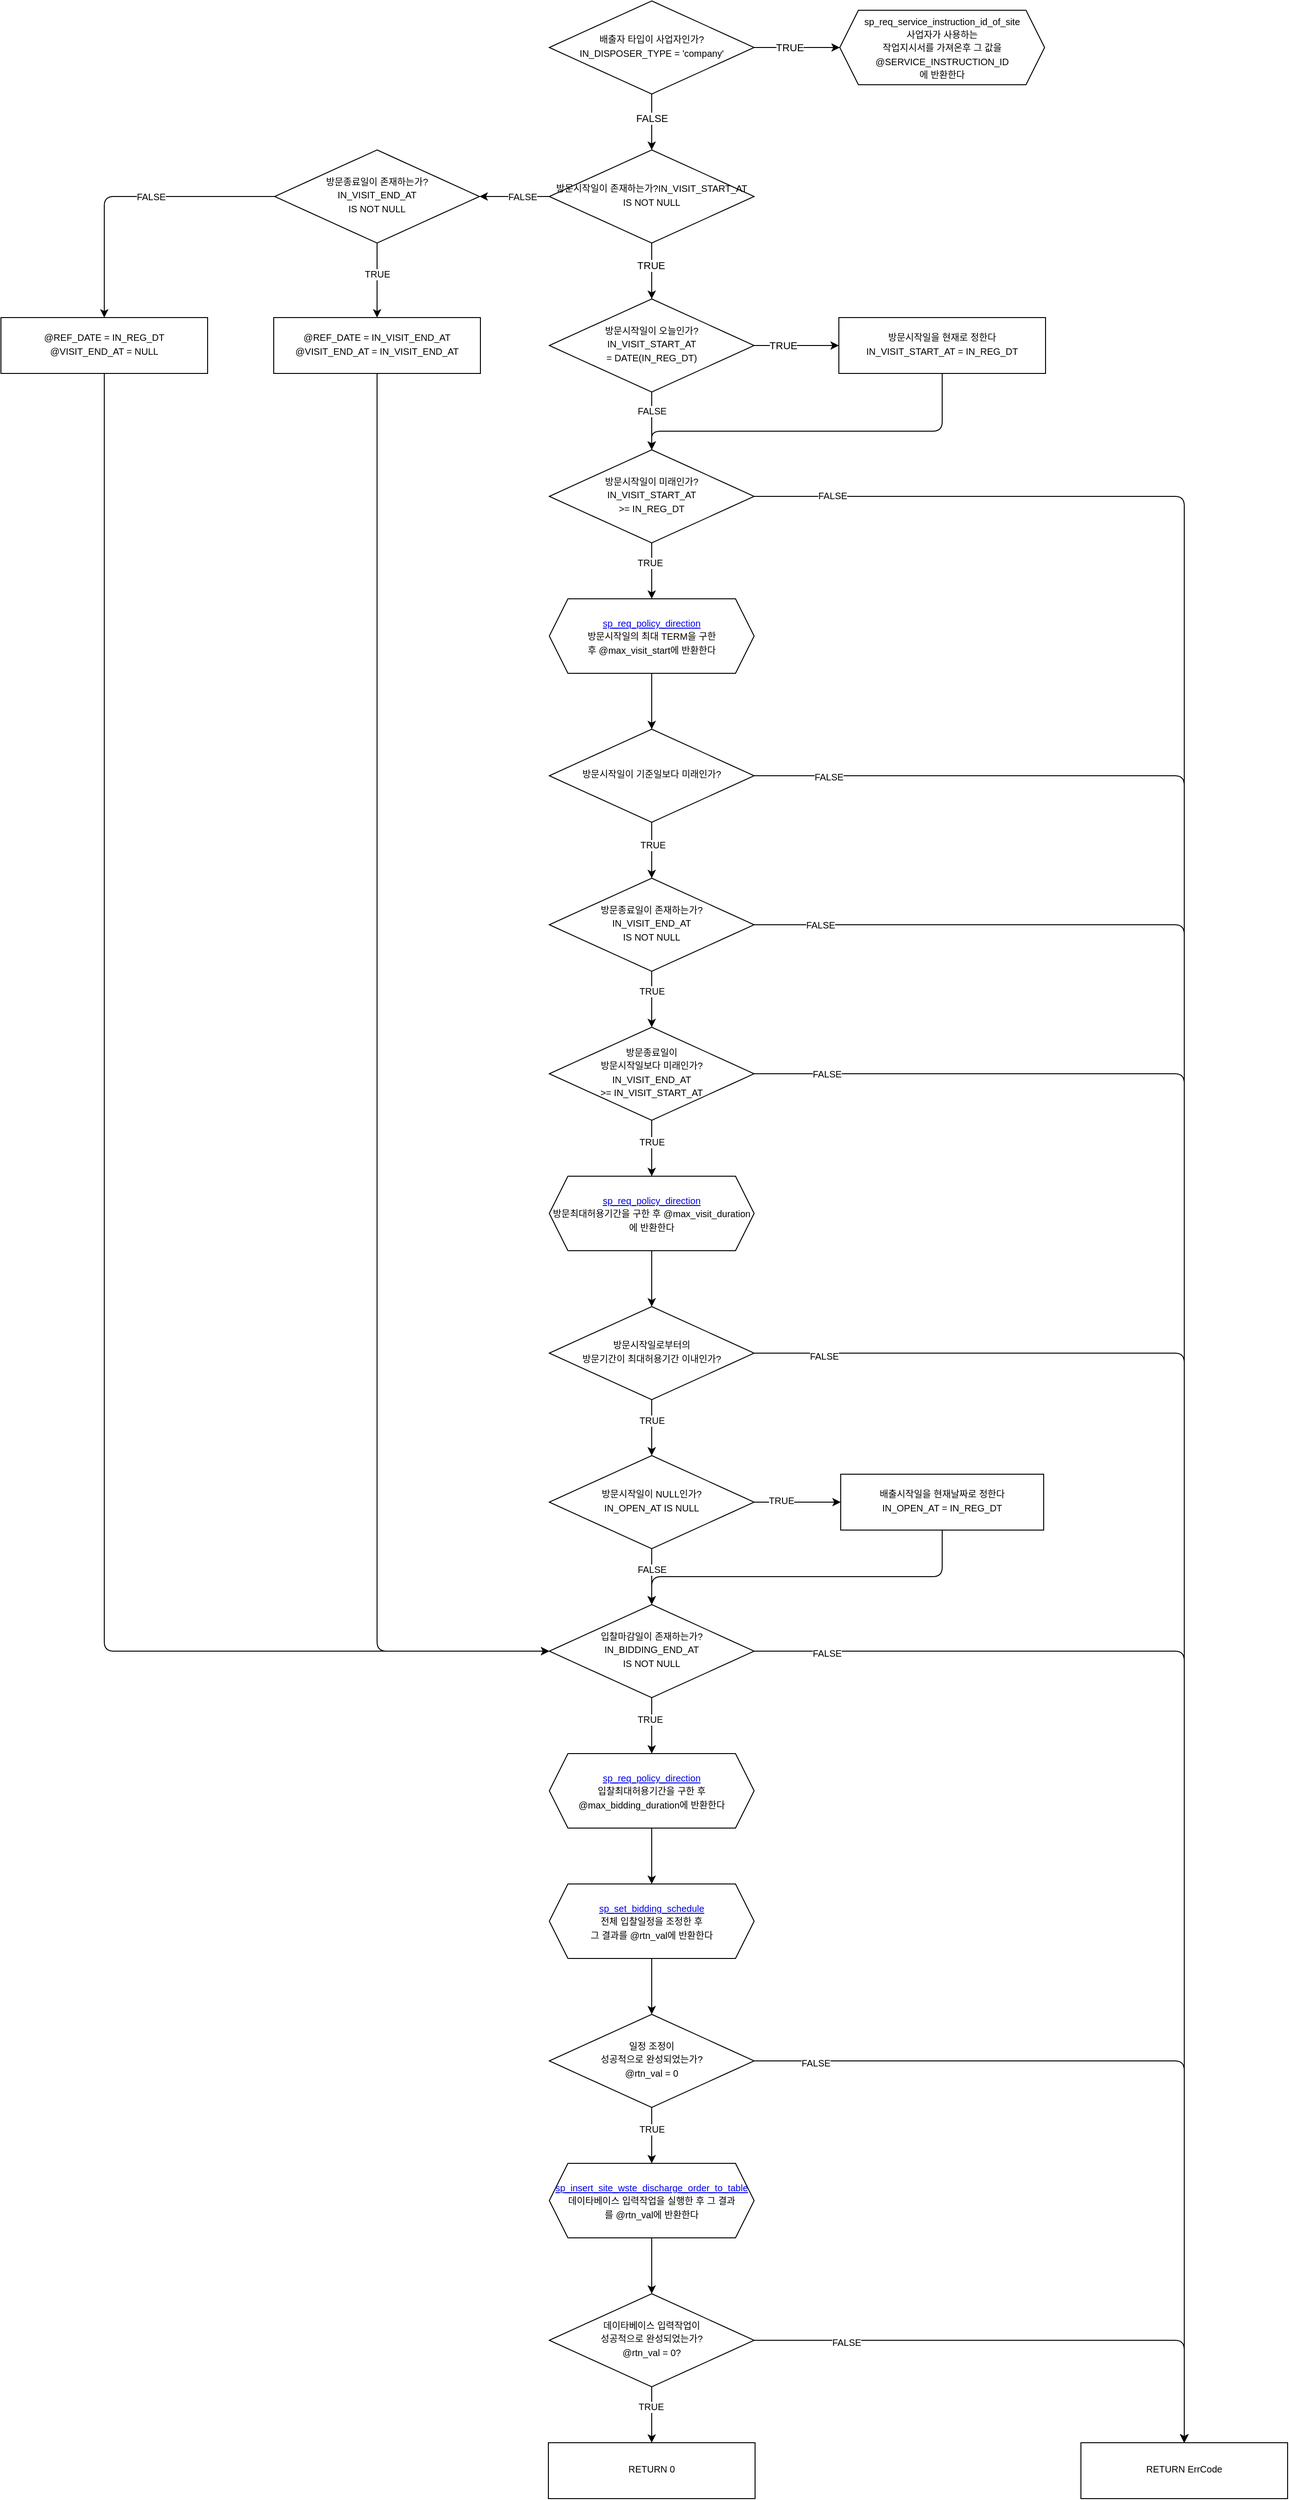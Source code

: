 <mxfile>
    <diagram id="aU7rOV0qWsAluSbqn4Nf" name="Page-1">
        <mxGraphModel dx="3694" dy="4154" grid="1" gridSize="10" guides="1" tooltips="1" connect="1" arrows="1" fold="1" page="1" pageScale="1" pageWidth="827" pageHeight="1169" math="0" shadow="0">
            <root>
                <mxCell id="0"/>
                <mxCell id="1" parent="0"/>
                <mxCell id="2" value="" style="edgeStyle=orthogonalEdgeStyle;html=1;exitX=1;exitY=0.5;exitDx=0;exitDy=0;entryX=0;entryY=0.5;entryDx=0;entryDy=0;" edge="1" parent="1" source="6" target="10">
                    <mxGeometry relative="1" as="geometry">
                        <mxPoint x="-1631" y="-3360" as="sourcePoint"/>
                        <mxPoint x="-1595" y="-3280" as="targetPoint"/>
                    </mxGeometry>
                </mxCell>
                <mxCell id="3" value="TRUE" style="edgeLabel;html=1;align=center;verticalAlign=middle;resizable=0;points=[];" vertex="1" connectable="0" parent="2">
                    <mxGeometry x="-0.372" y="1" relative="1" as="geometry">
                        <mxPoint x="9" y="1" as="offset"/>
                    </mxGeometry>
                </mxCell>
                <mxCell id="31" value="" style="edgeStyle=orthogonalEdgeStyle;html=1;" edge="1" parent="1" source="6" target="30">
                    <mxGeometry relative="1" as="geometry">
                        <Array as="points">
                            <mxPoint x="-1631" y="-3308"/>
                            <mxPoint x="-1631" y="-3308"/>
                        </Array>
                    </mxGeometry>
                </mxCell>
                <mxCell id="32" value="FALSE" style="edgeLabel;html=1;align=center;verticalAlign=middle;resizable=0;points=[];" vertex="1" connectable="0" parent="31">
                    <mxGeometry x="-0.133" relative="1" as="geometry">
                        <mxPoint as="offset"/>
                    </mxGeometry>
                </mxCell>
                <mxCell id="6" value="&lt;span style=&quot;font-size: 10px&quot;&gt;배출자 타입이 사업자인가?IN_DISPOSER_TYPE = 'company'&lt;/span&gt;" style="rhombus;whiteSpace=wrap;html=1;shadow=0;strokeWidth=1;spacing=6;spacingTop=-4;" vertex="1" parent="1">
                    <mxGeometry x="-1741" y="-3440" width="220" height="100" as="geometry"/>
                </mxCell>
                <mxCell id="10" value="&lt;span style=&quot;font-size: 10px&quot;&gt;sp_req_service_instruction_id_of_site&lt;/span&gt;&lt;br&gt;&lt;span style=&quot;font-size: 10px&quot;&gt;사업자가 사용하는 &lt;/span&gt;&lt;br&gt;&lt;span style=&quot;font-size: 10px&quot;&gt;작업지시서를 가져온후 그 값을&lt;/span&gt;&lt;br&gt;&lt;span style=&quot;font-size: 10px&quot;&gt;@SERVICE_INSTRUCTION_ID&lt;/span&gt;&lt;br&gt;&lt;span style=&quot;font-size: 10px&quot;&gt;에 반환한다&lt;/span&gt;" style="shape=hexagon;perimeter=hexagonPerimeter2;whiteSpace=wrap;html=1;fixedSize=1;" vertex="1" parent="1">
                    <mxGeometry x="-1429" y="-3430" width="220" height="80" as="geometry"/>
                </mxCell>
                <mxCell id="36" value="" style="edgeStyle=orthogonalEdgeStyle;html=1;" edge="1" parent="1" source="16" target="35">
                    <mxGeometry relative="1" as="geometry"/>
                </mxCell>
                <mxCell id="37" value="TRUE" style="edgeLabel;html=1;align=center;verticalAlign=middle;resizable=0;points=[];" vertex="1" connectable="0" parent="36">
                    <mxGeometry x="-0.325" relative="1" as="geometry">
                        <mxPoint as="offset"/>
                    </mxGeometry>
                </mxCell>
                <mxCell id="42" value="" style="edgeStyle=orthogonalEdgeStyle;html=1;fontSize=10;" edge="1" parent="1" source="16" target="38">
                    <mxGeometry relative="1" as="geometry"/>
                </mxCell>
                <mxCell id="44" value="FALSE" style="edgeLabel;html=1;align=center;verticalAlign=middle;resizable=0;points=[];fontSize=10;" vertex="1" connectable="0" parent="42">
                    <mxGeometry x="-0.352" relative="1" as="geometry">
                        <mxPoint as="offset"/>
                    </mxGeometry>
                </mxCell>
                <mxCell id="16" value="&lt;span style=&quot;font-size: 10px&quot;&gt;방문시작일이 오늘인가?&lt;br&gt;IN_VISIT_START_AT &lt;br&gt;= DATE(IN_REG_DT)&lt;/span&gt;" style="rhombus;whiteSpace=wrap;html=1;shadow=0;strokeWidth=1;spacing=6;spacingTop=-4;" vertex="1" parent="1">
                    <mxGeometry x="-1741" y="-3120" width="220" height="100" as="geometry"/>
                </mxCell>
                <mxCell id="33" value="" style="edgeStyle=orthogonalEdgeStyle;html=1;" edge="1" parent="1" source="30" target="16">
                    <mxGeometry relative="1" as="geometry"/>
                </mxCell>
                <mxCell id="34" value="TRUE" style="edgeLabel;html=1;align=center;verticalAlign=middle;resizable=0;points=[];" vertex="1" connectable="0" parent="33">
                    <mxGeometry x="-0.215" y="-1" relative="1" as="geometry">
                        <mxPoint as="offset"/>
                    </mxGeometry>
                </mxCell>
                <mxCell id="105" value="" style="edgeStyle=orthogonalEdgeStyle;html=1;fontSize=10;" edge="1" parent="1" source="30" target="104">
                    <mxGeometry relative="1" as="geometry"/>
                </mxCell>
                <mxCell id="106" value="FALSE" style="edgeLabel;html=1;align=center;verticalAlign=middle;resizable=0;points=[];fontSize=10;" vertex="1" connectable="0" parent="105">
                    <mxGeometry x="-0.209" relative="1" as="geometry">
                        <mxPoint as="offset"/>
                    </mxGeometry>
                </mxCell>
                <mxCell id="30" value="&lt;span style=&quot;font-size: 10px&quot;&gt;방문시작일이 존재하는가?&lt;/span&gt;&lt;span style=&quot;font-size: 10px&quot;&gt;IN_VISIT_START_AT &lt;br&gt;IS NOT NULL&lt;/span&gt;" style="rhombus;whiteSpace=wrap;html=1;shadow=0;strokeWidth=1;spacing=6;spacingTop=-4;" vertex="1" parent="1">
                    <mxGeometry x="-1741" y="-3280" width="220" height="100" as="geometry"/>
                </mxCell>
                <mxCell id="43" style="edgeStyle=orthogonalEdgeStyle;html=1;entryX=0.5;entryY=0;entryDx=0;entryDy=0;fontSize=10;exitX=0.5;exitY=1;exitDx=0;exitDy=0;" edge="1" parent="1" source="35" target="38">
                    <mxGeometry relative="1" as="geometry">
                        <Array as="points">
                            <mxPoint x="-1319" y="-2978"/>
                            <mxPoint x="-1631" y="-2978"/>
                        </Array>
                    </mxGeometry>
                </mxCell>
                <mxCell id="35" value="&lt;font style=&quot;font-size: 10px&quot;&gt;방문시작일을 현재로 정한다&lt;br&gt;IN_VISIT_START_AT = IN_REG_DT&lt;/font&gt;" style="whiteSpace=wrap;html=1;shadow=0;strokeWidth=1;spacing=6;spacingTop=-4;" vertex="1" parent="1">
                    <mxGeometry x="-1430" y="-3100" width="222" height="60" as="geometry"/>
                </mxCell>
                <mxCell id="46" value="" style="edgeStyle=orthogonalEdgeStyle;html=1;fontSize=10;" edge="1" parent="1" source="38" target="45">
                    <mxGeometry relative="1" as="geometry"/>
                </mxCell>
                <mxCell id="47" value="TRUE" style="edgeLabel;html=1;align=center;verticalAlign=middle;resizable=0;points=[];fontSize=10;" vertex="1" connectable="0" parent="46">
                    <mxGeometry x="-0.295" y="-2" relative="1" as="geometry">
                        <mxPoint as="offset"/>
                    </mxGeometry>
                </mxCell>
                <mxCell id="102" style="edgeStyle=orthogonalEdgeStyle;html=1;entryX=0.5;entryY=0;entryDx=0;entryDy=0;fontSize=10;" edge="1" parent="1" source="38" target="86">
                    <mxGeometry relative="1" as="geometry"/>
                </mxCell>
                <mxCell id="103" value="FALSE" style="edgeLabel;html=1;align=center;verticalAlign=middle;resizable=0;points=[];fontSize=10;" vertex="1" connectable="0" parent="102">
                    <mxGeometry x="-0.934" y="1" relative="1" as="geometry">
                        <mxPoint as="offset"/>
                    </mxGeometry>
                </mxCell>
                <mxCell id="38" value="&lt;span style=&quot;font-size: 10px&quot;&gt;방문시작일이 미래인가?&lt;br&gt;IN_VISIT_START_AT &lt;br&gt;&amp;gt;= IN_REG_DT&lt;/span&gt;" style="rhombus;whiteSpace=wrap;html=1;shadow=0;strokeWidth=1;spacing=6;spacingTop=-4;" vertex="1" parent="1">
                    <mxGeometry x="-1741" y="-2958" width="220" height="100" as="geometry"/>
                </mxCell>
                <mxCell id="49" value="" style="edgeStyle=orthogonalEdgeStyle;html=1;fontSize=10;" edge="1" parent="1" source="45" target="48">
                    <mxGeometry relative="1" as="geometry"/>
                </mxCell>
                <mxCell id="45" value="&lt;a href=&quot;https://github.com/Leo-Nam/stored-procedures/blob/main/drawio/sp_req_policy_direction.svg&quot; style=&quot;font-size: 10px&quot;&gt;sp_req_policy_direction&lt;/a&gt;&lt;span style=&quot;font-size: 10px&quot;&gt;&lt;br&gt;방문시작일의 최대 TERM을 구한 후&amp;nbsp;@max_visit_start에 반환한다&lt;/span&gt;" style="shape=hexagon;perimeter=hexagonPerimeter2;whiteSpace=wrap;html=1;fixedSize=1;" vertex="1" parent="1">
                    <mxGeometry x="-1741" y="-2798" width="220" height="80" as="geometry"/>
                </mxCell>
                <mxCell id="51" value="" style="edgeStyle=orthogonalEdgeStyle;html=1;fontSize=10;" edge="1" parent="1" source="48" target="50">
                    <mxGeometry relative="1" as="geometry"/>
                </mxCell>
                <mxCell id="52" value="TRUE" style="edgeLabel;html=1;align=center;verticalAlign=middle;resizable=0;points=[];fontSize=10;" vertex="1" connectable="0" parent="51">
                    <mxGeometry x="-0.22" y="1" relative="1" as="geometry">
                        <mxPoint as="offset"/>
                    </mxGeometry>
                </mxCell>
                <mxCell id="100" style="edgeStyle=orthogonalEdgeStyle;html=1;fontSize=10;entryX=0.5;entryY=0;entryDx=0;entryDy=0;" edge="1" parent="1" source="48" target="86">
                    <mxGeometry relative="1" as="geometry">
                        <mxPoint x="-1260" y="-821.66" as="targetPoint"/>
                    </mxGeometry>
                </mxCell>
                <mxCell id="101" value="FALSE" style="edgeLabel;html=1;align=center;verticalAlign=middle;resizable=0;points=[];fontSize=10;" vertex="1" connectable="0" parent="100">
                    <mxGeometry x="-0.929" y="-1" relative="1" as="geometry">
                        <mxPoint as="offset"/>
                    </mxGeometry>
                </mxCell>
                <mxCell id="48" value="&lt;span style=&quot;font-size: 10px&quot;&gt;방문시작일이 기준일보다 미래인가?&lt;/span&gt;" style="rhombus;whiteSpace=wrap;html=1;shadow=0;strokeWidth=1;spacing=6;spacingTop=-4;" vertex="1" parent="1">
                    <mxGeometry x="-1741" y="-2658" width="220" height="100" as="geometry"/>
                </mxCell>
                <mxCell id="54" value="" style="edgeStyle=orthogonalEdgeStyle;html=1;fontSize=10;" edge="1" parent="1" source="50" target="53">
                    <mxGeometry relative="1" as="geometry"/>
                </mxCell>
                <mxCell id="55" value="TRUE" style="edgeLabel;html=1;align=center;verticalAlign=middle;resizable=0;points=[];fontSize=10;" vertex="1" connectable="0" parent="54">
                    <mxGeometry x="-0.309" relative="1" as="geometry">
                        <mxPoint as="offset"/>
                    </mxGeometry>
                </mxCell>
                <mxCell id="98" style="edgeStyle=orthogonalEdgeStyle;html=1;fontSize=10;entryX=0.5;entryY=0;entryDx=0;entryDy=0;" edge="1" parent="1" source="50" target="86">
                    <mxGeometry relative="1" as="geometry">
                        <mxPoint x="-1270" y="-838.556" as="targetPoint"/>
                    </mxGeometry>
                </mxCell>
                <mxCell id="99" value="FALSE" style="edgeLabel;html=1;align=center;verticalAlign=middle;resizable=0;points=[];fontSize=10;" vertex="1" connectable="0" parent="98">
                    <mxGeometry x="-0.932" relative="1" as="geometry">
                        <mxPoint as="offset"/>
                    </mxGeometry>
                </mxCell>
                <mxCell id="50" value="&lt;span style=&quot;font-size: 10px&quot;&gt;방문종료일이 존재하는가?&lt;br&gt;&lt;/span&gt;&lt;span style=&quot;font-size: 10px&quot;&gt;IN_VISIT_END_AT &lt;br&gt;IS NOT NULL&lt;/span&gt;" style="rhombus;whiteSpace=wrap;html=1;shadow=0;strokeWidth=1;spacing=6;spacingTop=-4;" vertex="1" parent="1">
                    <mxGeometry x="-1741" y="-2498" width="220" height="100" as="geometry"/>
                </mxCell>
                <mxCell id="57" value="" style="edgeStyle=orthogonalEdgeStyle;html=1;fontSize=10;" edge="1" parent="1" source="53" target="56">
                    <mxGeometry relative="1" as="geometry"/>
                </mxCell>
                <mxCell id="58" value="TRUE" style="edgeLabel;html=1;align=center;verticalAlign=middle;resizable=0;points=[];fontSize=10;" vertex="1" connectable="0" parent="57">
                    <mxGeometry x="-0.24" relative="1" as="geometry">
                        <mxPoint as="offset"/>
                    </mxGeometry>
                </mxCell>
                <mxCell id="96" style="edgeStyle=orthogonalEdgeStyle;html=1;entryX=0.5;entryY=0;entryDx=0;entryDy=0;fontSize=10;" edge="1" parent="1" source="53" target="86">
                    <mxGeometry relative="1" as="geometry"/>
                </mxCell>
                <mxCell id="97" value="FALSE" style="edgeLabel;html=1;align=center;verticalAlign=middle;resizable=0;points=[];fontSize=10;" vertex="1" connectable="0" parent="96">
                    <mxGeometry x="-0.92" relative="1" as="geometry">
                        <mxPoint as="offset"/>
                    </mxGeometry>
                </mxCell>
                <mxCell id="53" value="&lt;span style=&quot;font-size: 10px&quot;&gt;방문종료일이 &lt;br&gt;방문시작일보다 미래인가?&lt;br&gt;&lt;/span&gt;&lt;span style=&quot;font-size: 10px&quot;&gt;IN_VISIT_END_AT &lt;br&gt;&amp;gt;= IN_VISIT_START_AT&lt;/span&gt;" style="rhombus;whiteSpace=wrap;html=1;shadow=0;strokeWidth=1;spacing=6;spacingTop=-4;" vertex="1" parent="1">
                    <mxGeometry x="-1741" y="-2338" width="220" height="100" as="geometry"/>
                </mxCell>
                <mxCell id="60" value="" style="edgeStyle=orthogonalEdgeStyle;html=1;fontSize=10;" edge="1" parent="1" source="56" target="59">
                    <mxGeometry relative="1" as="geometry"/>
                </mxCell>
                <mxCell id="56" value="&lt;a href=&quot;https://github.com/Leo-Nam/stored-procedures/blob/main/drawio/sp_req_policy_direction.svg&quot; style=&quot;font-size: 10px&quot;&gt;sp_req_policy_direction&lt;/a&gt;&lt;br&gt;&lt;span style=&quot;font-size: 10px&quot;&gt;방문최대허용기간을 구한 후 @max_visit_duration에 반환한다&lt;/span&gt;" style="shape=hexagon;perimeter=hexagonPerimeter2;whiteSpace=wrap;html=1;fixedSize=1;" vertex="1" parent="1">
                    <mxGeometry x="-1741" y="-2178" width="220" height="80" as="geometry"/>
                </mxCell>
                <mxCell id="62" value="" style="edgeStyle=orthogonalEdgeStyle;html=1;fontSize=10;" edge="1" parent="1" source="59" target="61">
                    <mxGeometry relative="1" as="geometry"/>
                </mxCell>
                <mxCell id="63" value="TRUE" style="edgeLabel;html=1;align=center;verticalAlign=middle;resizable=0;points=[];fontSize=10;" vertex="1" connectable="0" parent="62">
                    <mxGeometry x="-0.281" relative="1" as="geometry">
                        <mxPoint as="offset"/>
                    </mxGeometry>
                </mxCell>
                <mxCell id="94" style="edgeStyle=orthogonalEdgeStyle;html=1;fontSize=10;" edge="1" parent="1" source="59" target="86">
                    <mxGeometry relative="1" as="geometry"/>
                </mxCell>
                <mxCell id="95" value="FALSE" style="edgeLabel;html=1;align=center;verticalAlign=middle;resizable=0;points=[];fontSize=10;" vertex="1" connectable="0" parent="94">
                    <mxGeometry x="-0.908" y="-3" relative="1" as="geometry">
                        <mxPoint as="offset"/>
                    </mxGeometry>
                </mxCell>
                <mxCell id="59" value="&lt;span style=&quot;font-size: 10px&quot;&gt;방문시작일로부터의 &lt;br&gt;방문기간이 최대허용기간 이내인가?&lt;/span&gt;" style="rhombus;whiteSpace=wrap;html=1;shadow=0;strokeWidth=1;spacing=6;spacingTop=-4;" vertex="1" parent="1">
                    <mxGeometry x="-1741" y="-2038" width="220" height="100" as="geometry"/>
                </mxCell>
                <mxCell id="65" value="" style="edgeStyle=orthogonalEdgeStyle;html=1;fontSize=10;" edge="1" parent="1" source="61" target="64">
                    <mxGeometry relative="1" as="geometry"/>
                </mxCell>
                <mxCell id="66" value="TRUE" style="edgeLabel;html=1;align=center;verticalAlign=middle;resizable=0;points=[];fontSize=10;" vertex="1" connectable="0" parent="65">
                    <mxGeometry x="-0.382" y="2" relative="1" as="geometry">
                        <mxPoint as="offset"/>
                    </mxGeometry>
                </mxCell>
                <mxCell id="68" value="" style="edgeStyle=orthogonalEdgeStyle;html=1;fontSize=10;" edge="1" parent="1" source="61" target="67">
                    <mxGeometry relative="1" as="geometry"/>
                </mxCell>
                <mxCell id="69" value="FALSE" style="edgeLabel;html=1;align=center;verticalAlign=middle;resizable=0;points=[];fontSize=10;" vertex="1" connectable="0" parent="68">
                    <mxGeometry x="-0.282" relative="1" as="geometry">
                        <mxPoint as="offset"/>
                    </mxGeometry>
                </mxCell>
                <mxCell id="61" value="&lt;span style=&quot;font-size: 10px&quot;&gt;방문시작일이 NULL인가?&lt;br&gt;IN_OPEN_AT IS NULL&lt;/span&gt;" style="rhombus;whiteSpace=wrap;html=1;shadow=0;strokeWidth=1;spacing=6;spacingTop=-4;" vertex="1" parent="1">
                    <mxGeometry x="-1741" y="-1878" width="220" height="100" as="geometry"/>
                </mxCell>
                <mxCell id="73" style="edgeStyle=orthogonalEdgeStyle;html=1;fontSize=10;exitX=0.5;exitY=1;exitDx=0;exitDy=0;entryX=0.5;entryY=0;entryDx=0;entryDy=0;" edge="1" parent="1" source="64" target="67">
                    <mxGeometry relative="1" as="geometry">
                        <mxPoint x="-1840" y="-1648" as="targetPoint"/>
                        <Array as="points">
                            <mxPoint x="-1319" y="-1748"/>
                            <mxPoint x="-1631" y="-1748"/>
                        </Array>
                    </mxGeometry>
                </mxCell>
                <mxCell id="64" value="&lt;font style=&quot;font-size: 10px&quot;&gt;배출시작일을 현재날짜로 정한다&lt;br&gt;IN_OPEN_AT = IN_REG_DT&lt;/font&gt;" style="whiteSpace=wrap;html=1;shadow=0;strokeWidth=1;spacing=6;spacingTop=-4;" vertex="1" parent="1">
                    <mxGeometry x="-1428" y="-1858" width="218" height="60" as="geometry"/>
                </mxCell>
                <mxCell id="71" value="" style="edgeStyle=orthogonalEdgeStyle;html=1;fontSize=10;" edge="1" parent="1" source="67" target="70">
                    <mxGeometry relative="1" as="geometry"/>
                </mxCell>
                <mxCell id="72" value="TRUE" style="edgeLabel;html=1;align=center;verticalAlign=middle;resizable=0;points=[];fontSize=10;" vertex="1" connectable="0" parent="71">
                    <mxGeometry x="-0.23" y="-2" relative="1" as="geometry">
                        <mxPoint as="offset"/>
                    </mxGeometry>
                </mxCell>
                <mxCell id="92" style="edgeStyle=orthogonalEdgeStyle;html=1;entryX=0.5;entryY=0;entryDx=0;entryDy=0;fontSize=10;" edge="1" parent="1" source="67" target="86">
                    <mxGeometry relative="1" as="geometry"/>
                </mxCell>
                <mxCell id="93" value="FALSE" style="edgeLabel;html=1;align=center;verticalAlign=middle;resizable=0;points=[];fontSize=10;" vertex="1" connectable="0" parent="92">
                    <mxGeometry x="-0.881" y="-2" relative="1" as="geometry">
                        <mxPoint as="offset"/>
                    </mxGeometry>
                </mxCell>
                <mxCell id="67" value="&lt;span style=&quot;font-size: 10px&quot;&gt;입찰마감일이 존재하는가?&lt;/span&gt;&lt;br&gt;&lt;span style=&quot;font-size: 10px&quot;&gt;IN_BIDDING_END_AT&lt;br&gt;IS NOT NULL&lt;/span&gt;" style="rhombus;whiteSpace=wrap;html=1;shadow=0;strokeWidth=1;spacing=6;spacingTop=-4;" vertex="1" parent="1">
                    <mxGeometry x="-1741" y="-1718" width="220" height="100" as="geometry"/>
                </mxCell>
                <mxCell id="75" value="" style="edgeStyle=orthogonalEdgeStyle;html=1;fontSize=10;" edge="1" parent="1" source="70" target="74">
                    <mxGeometry relative="1" as="geometry"/>
                </mxCell>
                <mxCell id="70" value="&lt;a href=&quot;https://github.com/Leo-Nam/stored-procedures/blob/main/drawio/sp_req_policy_direction.svg&quot; style=&quot;font-size: 10px&quot;&gt;sp_req_policy_direction&lt;/a&gt;&lt;br&gt;&lt;span style=&quot;font-size: 10px&quot;&gt;입찰최대허용기간을 구한 후 @max_bidding_duration에 반환한다&lt;/span&gt;" style="shape=hexagon;perimeter=hexagonPerimeter2;whiteSpace=wrap;html=1;fixedSize=1;" vertex="1" parent="1">
                    <mxGeometry x="-1741" y="-1558" width="220" height="80" as="geometry"/>
                </mxCell>
                <mxCell id="77" value="" style="edgeStyle=orthogonalEdgeStyle;html=1;fontSize=10;" edge="1" parent="1" source="74" target="76">
                    <mxGeometry relative="1" as="geometry"/>
                </mxCell>
                <mxCell id="74" value="&lt;font&gt;&lt;span style=&quot;font-size: 10px&quot;&gt;&lt;a href=&quot;https://github.com/Leo-Nam/stored-procedures/blob/main/drawio/sp_set_bidding_schedule.svg&quot;&gt;sp_set_bidding_schedule&lt;/a&gt;&lt;/span&gt;&lt;br&gt;&lt;span style=&quot;font-size: 10px&quot;&gt;전체 입찰일정을 조정한 후 &lt;br&gt;그 결과를&amp;nbsp;&lt;/span&gt;&lt;/font&gt;&lt;span style=&quot;font-size: 10px&quot;&gt;@rtn_val에 반환한다&lt;/span&gt;" style="shape=hexagon;perimeter=hexagonPerimeter2;whiteSpace=wrap;html=1;fixedSize=1;" vertex="1" parent="1">
                    <mxGeometry x="-1741" y="-1418" width="220" height="80" as="geometry"/>
                </mxCell>
                <mxCell id="79" value="" style="edgeStyle=orthogonalEdgeStyle;html=1;fontSize=10;" edge="1" parent="1" source="76" target="78">
                    <mxGeometry relative="1" as="geometry"/>
                </mxCell>
                <mxCell id="80" value="TRUE" style="edgeLabel;html=1;align=center;verticalAlign=middle;resizable=0;points=[];fontSize=10;" vertex="1" connectable="0" parent="79">
                    <mxGeometry x="-0.244" relative="1" as="geometry">
                        <mxPoint as="offset"/>
                    </mxGeometry>
                </mxCell>
                <mxCell id="88" style="edgeStyle=orthogonalEdgeStyle;html=1;fontSize=10;entryX=0.5;entryY=0;entryDx=0;entryDy=0;" edge="1" parent="1" source="76" target="86">
                    <mxGeometry relative="1" as="geometry">
                        <mxPoint x="-1310" y="-818" as="targetPoint"/>
                    </mxGeometry>
                </mxCell>
                <mxCell id="89" value="FALSE" style="edgeLabel;html=1;align=center;verticalAlign=middle;resizable=0;points=[];fontSize=10;" vertex="1" connectable="0" parent="88">
                    <mxGeometry x="-0.85" y="-2" relative="1" as="geometry">
                        <mxPoint as="offset"/>
                    </mxGeometry>
                </mxCell>
                <mxCell id="76" value="&lt;span style=&quot;font-size: 10px&quot;&gt;일정 조정이 &lt;br&gt;성공적으로 완성되었는가?&lt;br&gt;@rtn_val = 0&lt;/span&gt;" style="rhombus;whiteSpace=wrap;html=1;shadow=0;strokeWidth=1;spacing=6;spacingTop=-4;" vertex="1" parent="1">
                    <mxGeometry x="-1741" y="-1278" width="220" height="100" as="geometry"/>
                </mxCell>
                <mxCell id="82" value="" style="edgeStyle=orthogonalEdgeStyle;html=1;fontSize=10;" edge="1" parent="1" source="78" target="81">
                    <mxGeometry relative="1" as="geometry"/>
                </mxCell>
                <mxCell id="78" value="&lt;font style=&quot;font-size: 10px&quot;&gt;&lt;a href=&quot;https://github.com/Leo-Nam/stored-procedures/blob/main/drawio/sp_insert_site_wste_discharge_order_to_table.svg&quot;&gt;sp_insert_site_wste_discharge_order_to_table&lt;/a&gt;&lt;br&gt;데이타베이스 입력작업을 실행한 후 그 결과를&amp;nbsp;@rtn_val에 반환한다&lt;/font&gt;" style="shape=hexagon;perimeter=hexagonPerimeter2;whiteSpace=wrap;html=1;fixedSize=1;" vertex="1" parent="1">
                    <mxGeometry x="-1741" y="-1118" width="220" height="80" as="geometry"/>
                </mxCell>
                <mxCell id="84" value="" style="edgeStyle=orthogonalEdgeStyle;html=1;fontSize=10;" edge="1" parent="1" source="81" target="83">
                    <mxGeometry relative="1" as="geometry"/>
                </mxCell>
                <mxCell id="85" value="TRUE" style="edgeLabel;html=1;align=center;verticalAlign=middle;resizable=0;points=[];fontSize=10;" vertex="1" connectable="0" parent="84">
                    <mxGeometry x="-0.323" y="-1" relative="1" as="geometry">
                        <mxPoint as="offset"/>
                    </mxGeometry>
                </mxCell>
                <mxCell id="87" style="edgeStyle=orthogonalEdgeStyle;html=1;entryX=0.5;entryY=0;entryDx=0;entryDy=0;fontSize=10;" edge="1" parent="1" source="81" target="86">
                    <mxGeometry relative="1" as="geometry"/>
                </mxCell>
                <mxCell id="90" value="FALSE" style="edgeLabel;html=1;align=center;verticalAlign=middle;resizable=0;points=[];fontSize=10;" vertex="1" connectable="0" parent="87">
                    <mxGeometry x="-0.655" y="-2" relative="1" as="geometry">
                        <mxPoint as="offset"/>
                    </mxGeometry>
                </mxCell>
                <mxCell id="81" value="&lt;span style=&quot;font-size: 10px&quot;&gt;데이타베이스 입력작업이&lt;br&gt;성공적으로 완성되었는가?&lt;br&gt;@rtn_val = 0?&lt;/span&gt;" style="rhombus;whiteSpace=wrap;html=1;shadow=0;strokeWidth=1;spacing=6;spacingTop=-4;" vertex="1" parent="1">
                    <mxGeometry x="-1741" y="-978" width="220" height="100" as="geometry"/>
                </mxCell>
                <mxCell id="83" value="&lt;span style=&quot;font-size: 10px&quot;&gt;RETURN 0&lt;/span&gt;" style="whiteSpace=wrap;html=1;shadow=0;strokeWidth=1;spacing=6;spacingTop=-4;" vertex="1" parent="1">
                    <mxGeometry x="-1742" y="-818" width="222" height="60" as="geometry"/>
                </mxCell>
                <mxCell id="86" value="&lt;span style=&quot;font-size: 10px&quot;&gt;RETURN ErrCode&lt;/span&gt;" style="whiteSpace=wrap;html=1;shadow=0;strokeWidth=1;spacing=6;spacingTop=-4;" vertex="1" parent="1">
                    <mxGeometry x="-1170" y="-818" width="222" height="60" as="geometry"/>
                </mxCell>
                <mxCell id="108" value="" style="edgeStyle=orthogonalEdgeStyle;html=1;fontSize=10;" edge="1" parent="1" source="104" target="107">
                    <mxGeometry relative="1" as="geometry"/>
                </mxCell>
                <mxCell id="109" value="TRUE" style="edgeLabel;html=1;align=center;verticalAlign=middle;resizable=0;points=[];fontSize=10;" vertex="1" connectable="0" parent="108">
                    <mxGeometry x="-0.177" relative="1" as="geometry">
                        <mxPoint as="offset"/>
                    </mxGeometry>
                </mxCell>
                <mxCell id="111" value="" style="edgeStyle=orthogonalEdgeStyle;html=1;fontSize=10;" edge="1" parent="1" source="104" target="110">
                    <mxGeometry relative="1" as="geometry"/>
                </mxCell>
                <mxCell id="112" value="FALSE" style="edgeLabel;html=1;align=center;verticalAlign=middle;resizable=0;points=[];fontSize=10;" vertex="1" connectable="0" parent="111">
                    <mxGeometry x="-0.151" relative="1" as="geometry">
                        <mxPoint as="offset"/>
                    </mxGeometry>
                </mxCell>
                <mxCell id="104" value="&lt;span style=&quot;font-size: 10px&quot;&gt;방문종료일이 존재하는가?&lt;br&gt;&lt;/span&gt;&lt;span style=&quot;font-size: 10px&quot;&gt;IN_VISIT_END_AT&lt;/span&gt;&lt;br&gt;&lt;span style=&quot;font-size: 10px&quot;&gt;IS NOT NULL&lt;/span&gt;" style="rhombus;whiteSpace=wrap;html=1;shadow=0;strokeWidth=1;spacing=6;spacingTop=-4;" vertex="1" parent="1">
                    <mxGeometry x="-2036" y="-3280" width="220" height="100" as="geometry"/>
                </mxCell>
                <mxCell id="114" style="edgeStyle=orthogonalEdgeStyle;html=1;entryX=0;entryY=0.5;entryDx=0;entryDy=0;fontSize=10;exitX=0.5;exitY=1;exitDx=0;exitDy=0;" edge="1" parent="1" source="107" target="67">
                    <mxGeometry relative="1" as="geometry"/>
                </mxCell>
                <mxCell id="107" value="&lt;font&gt;&lt;span style=&quot;font-size: 10px&quot;&gt;@REF_DATE = IN_VISIT_END_AT&lt;/span&gt;&lt;br&gt;&lt;span style=&quot;font-size: 10px&quot;&gt;@VISIT_END_AT = IN_VISIT_END_AT&lt;/span&gt;&lt;br&gt;&lt;/font&gt;" style="whiteSpace=wrap;html=1;shadow=0;strokeWidth=1;spacing=6;spacingTop=-4;" vertex="1" parent="1">
                    <mxGeometry x="-2037" y="-3100" width="222" height="60" as="geometry"/>
                </mxCell>
                <mxCell id="115" style="edgeStyle=orthogonalEdgeStyle;html=1;fontSize=10;entryX=0;entryY=0.5;entryDx=0;entryDy=0;exitX=0.5;exitY=1;exitDx=0;exitDy=0;" edge="1" parent="1" source="110" target="67">
                    <mxGeometry relative="1" as="geometry">
                        <mxPoint x="-2230" y="-1708" as="targetPoint"/>
                        <Array as="points">
                            <mxPoint x="-2219" y="-1668"/>
                        </Array>
                    </mxGeometry>
                </mxCell>
                <mxCell id="110" value="&lt;font&gt;&lt;span style=&quot;font-size: 10px&quot;&gt;@REF_DATE =&amp;nbsp;&lt;/span&gt;&lt;span style=&quot;font-size: 10px&quot;&gt;IN_REG_DT&lt;/span&gt;&lt;br&gt;&lt;span style=&quot;font-size: 10px&quot;&gt;@VISIT_END_AT =&amp;nbsp;&lt;/span&gt;&lt;span style=&quot;font-size: 10px&quot;&gt;NULL&lt;/span&gt;&lt;br&gt;&lt;/font&gt;" style="whiteSpace=wrap;html=1;shadow=0;strokeWidth=1;spacing=6;spacingTop=-4;" vertex="1" parent="1">
                    <mxGeometry x="-2330" y="-3100" width="222" height="60" as="geometry"/>
                </mxCell>
            </root>
        </mxGraphModel>
    </diagram>
</mxfile>
